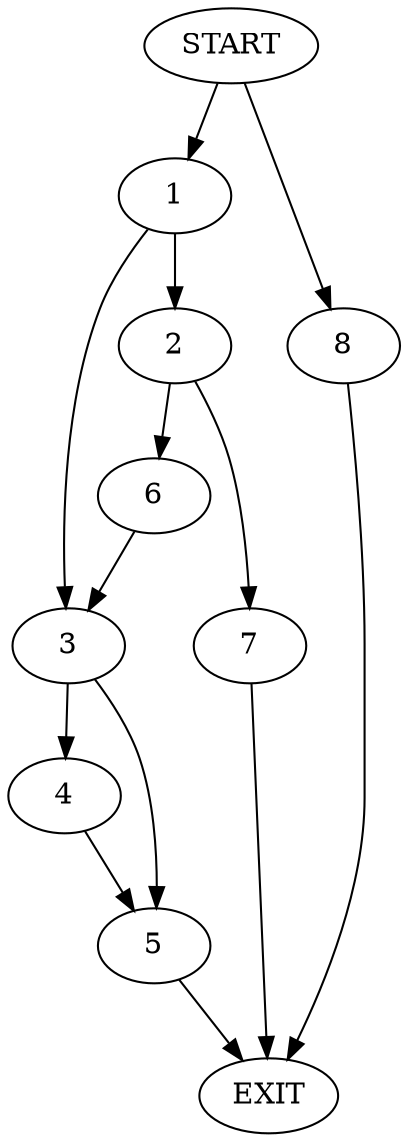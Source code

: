 digraph {
0 [label="START"]
9 [label="EXIT"]
0 -> 1
1 -> 2
1 -> 3
3 -> 4
3 -> 5
2 -> 6
2 -> 7
7 -> 9
6 -> 3
5 -> 9
4 -> 5
0 -> 8
8 -> 9
}
